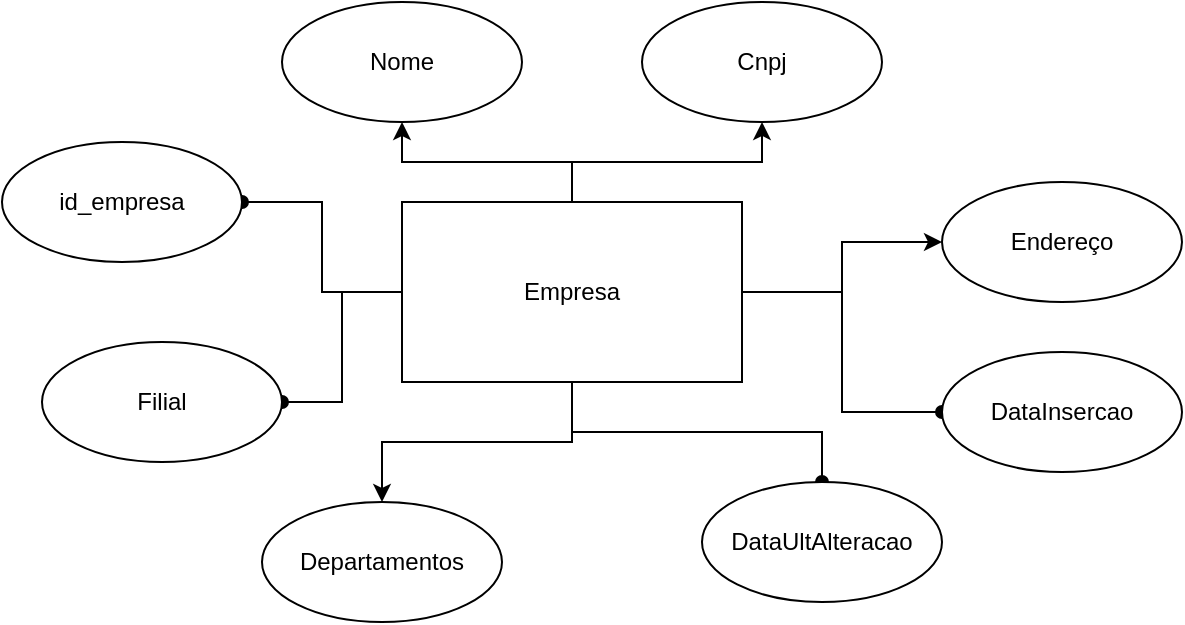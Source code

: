 <mxfile version="20.2.0" type="device"><diagram id="fwUkIARC0QDy-OgrEATw" name="Página-1"><mxGraphModel dx="868" dy="442" grid="1" gridSize="10" guides="1" tooltips="1" connect="1" arrows="1" fold="1" page="1" pageScale="1" pageWidth="827" pageHeight="1169" math="0" shadow="0"><root><mxCell id="0"/><mxCell id="1" parent="0"/><mxCell id="BC4G_yDiL1QBswQwKKv3-3" value="" style="edgeStyle=orthogonalEdgeStyle;rounded=0;orthogonalLoop=1;jettySize=auto;html=1;" parent="1" source="BC4G_yDiL1QBswQwKKv3-1" target="BC4G_yDiL1QBswQwKKv3-2" edge="1"><mxGeometry relative="1" as="geometry"/></mxCell><mxCell id="BC4G_yDiL1QBswQwKKv3-5" value="" style="edgeStyle=orthogonalEdgeStyle;rounded=0;orthogonalLoop=1;jettySize=auto;html=1;" parent="1" source="BC4G_yDiL1QBswQwKKv3-1" target="BC4G_yDiL1QBswQwKKv3-4" edge="1"><mxGeometry relative="1" as="geometry"/></mxCell><mxCell id="BC4G_yDiL1QBswQwKKv3-7" value="" style="edgeStyle=orthogonalEdgeStyle;rounded=0;orthogonalLoop=1;jettySize=auto;html=1;" parent="1" source="BC4G_yDiL1QBswQwKKv3-1" target="BC4G_yDiL1QBswQwKKv3-6" edge="1"><mxGeometry relative="1" as="geometry"/></mxCell><mxCell id="BC4G_yDiL1QBswQwKKv3-9" value="" style="edgeStyle=orthogonalEdgeStyle;rounded=0;orthogonalLoop=1;jettySize=auto;html=1;endArrow=oval;endFill=1;" parent="1" source="BC4G_yDiL1QBswQwKKv3-1" target="BC4G_yDiL1QBswQwKKv3-8" edge="1"><mxGeometry relative="1" as="geometry"/></mxCell><mxCell id="BC4G_yDiL1QBswQwKKv3-11" value="" style="edgeStyle=orthogonalEdgeStyle;rounded=0;orthogonalLoop=1;jettySize=auto;html=1;" parent="1" source="BC4G_yDiL1QBswQwKKv3-1" target="BC4G_yDiL1QBswQwKKv3-10" edge="1"><mxGeometry relative="1" as="geometry"/></mxCell><mxCell id="BC4G_yDiL1QBswQwKKv3-13" value="" style="edgeStyle=orthogonalEdgeStyle;rounded=0;orthogonalLoop=1;jettySize=auto;html=1;endArrow=oval;endFill=1;" parent="1" source="BC4G_yDiL1QBswQwKKv3-1" target="BC4G_yDiL1QBswQwKKv3-12" edge="1"><mxGeometry relative="1" as="geometry"/></mxCell><mxCell id="BC4G_yDiL1QBswQwKKv3-15" value="" style="edgeStyle=orthogonalEdgeStyle;rounded=0;orthogonalLoop=1;jettySize=auto;html=1;endArrow=oval;endFill=1;" parent="1" source="BC4G_yDiL1QBswQwKKv3-1" target="BC4G_yDiL1QBswQwKKv3-14" edge="1"><mxGeometry relative="1" as="geometry"/></mxCell><mxCell id="BC4G_yDiL1QBswQwKKv3-17" value="" style="edgeStyle=orthogonalEdgeStyle;rounded=0;orthogonalLoop=1;jettySize=auto;html=1;endArrow=oval;endFill=1;" parent="1" source="BC4G_yDiL1QBswQwKKv3-1" target="BC4G_yDiL1QBswQwKKv3-16" edge="1"><mxGeometry relative="1" as="geometry"/></mxCell><mxCell id="BC4G_yDiL1QBswQwKKv3-1" value="Empresa" style="whiteSpace=wrap;html=1;align=center;" parent="1" vertex="1"><mxGeometry x="210" y="190" width="170" height="90" as="geometry"/></mxCell><mxCell id="BC4G_yDiL1QBswQwKKv3-2" value="Nome" style="ellipse;whiteSpace=wrap;html=1;" parent="1" vertex="1"><mxGeometry x="150" y="90" width="120" height="60" as="geometry"/></mxCell><mxCell id="BC4G_yDiL1QBswQwKKv3-4" value="Cnpj" style="ellipse;whiteSpace=wrap;html=1;" parent="1" vertex="1"><mxGeometry x="330" y="90" width="120" height="60" as="geometry"/></mxCell><mxCell id="BC4G_yDiL1QBswQwKKv3-6" value="Endereço" style="ellipse;whiteSpace=wrap;html=1;" parent="1" vertex="1"><mxGeometry x="480" y="180" width="120" height="60" as="geometry"/></mxCell><mxCell id="BC4G_yDiL1QBswQwKKv3-8" value="id_empresa" style="ellipse;whiteSpace=wrap;html=1;" parent="1" vertex="1"><mxGeometry x="10" y="160" width="120" height="60" as="geometry"/></mxCell><mxCell id="BC4G_yDiL1QBswQwKKv3-10" value="Departamentos" style="ellipse;whiteSpace=wrap;html=1;" parent="1" vertex="1"><mxGeometry x="140" y="340" width="120" height="60" as="geometry"/></mxCell><mxCell id="BC4G_yDiL1QBswQwKKv3-12" value="DataUltAlteracao" style="ellipse;whiteSpace=wrap;html=1;" parent="1" vertex="1"><mxGeometry x="360" y="330" width="120" height="60" as="geometry"/></mxCell><mxCell id="BC4G_yDiL1QBswQwKKv3-14" value="DataInsercao" style="ellipse;whiteSpace=wrap;html=1;" parent="1" vertex="1"><mxGeometry x="480" y="265" width="120" height="60" as="geometry"/></mxCell><mxCell id="BC4G_yDiL1QBswQwKKv3-16" value="Filial" style="ellipse;whiteSpace=wrap;html=1;" parent="1" vertex="1"><mxGeometry x="30" y="260" width="120" height="60" as="geometry"/></mxCell></root></mxGraphModel></diagram></mxfile>
